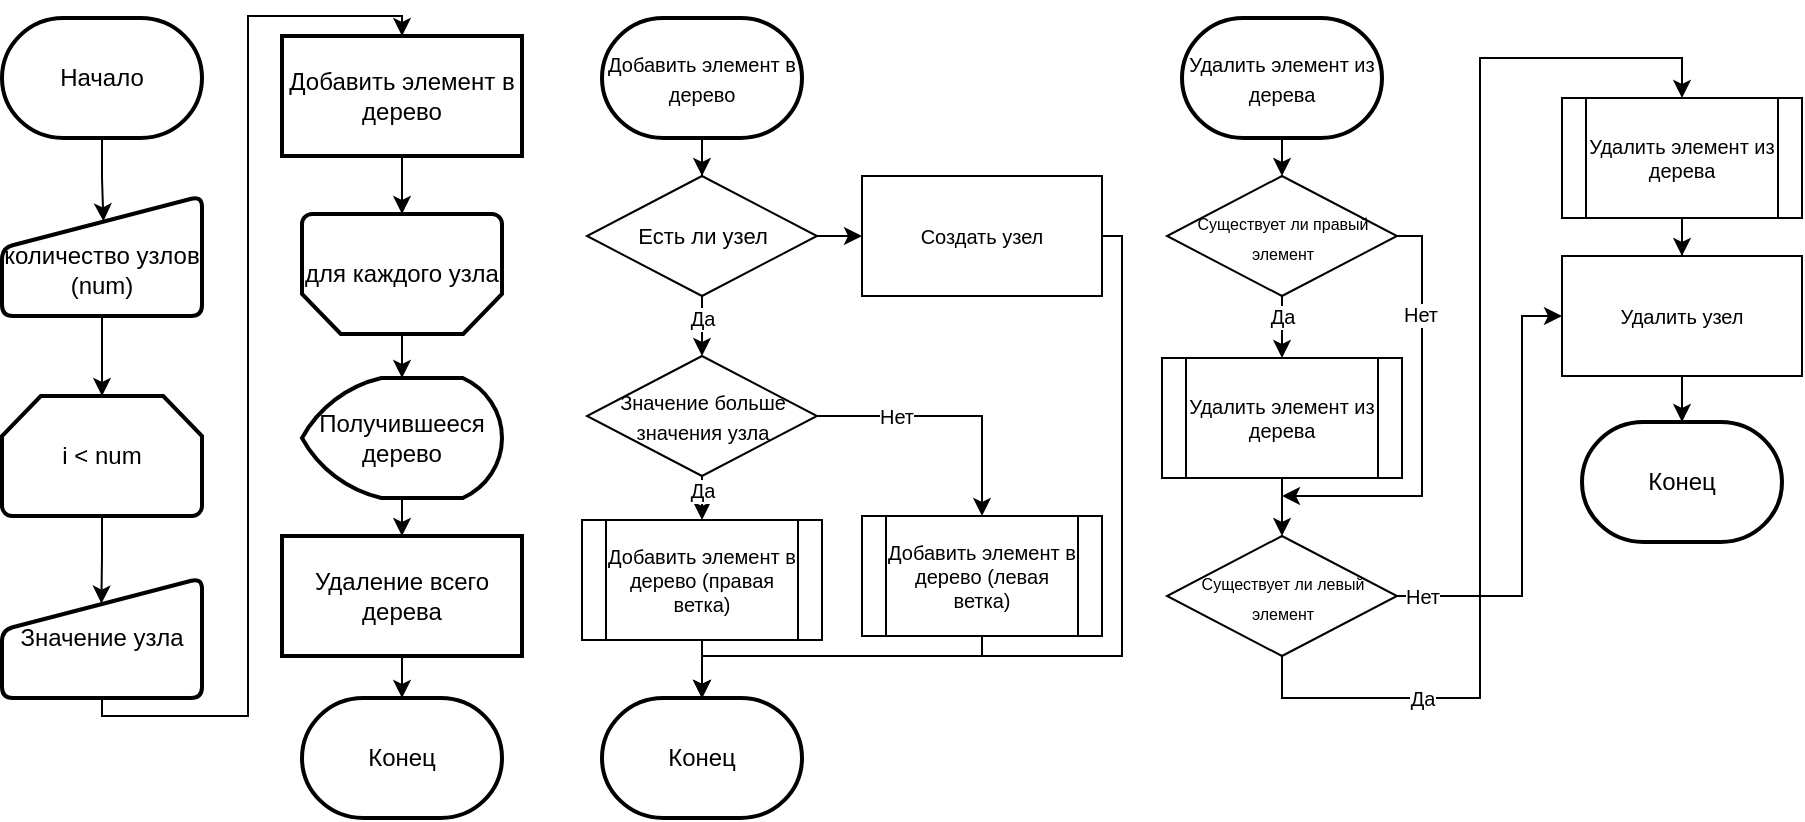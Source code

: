 <mxfile version="16.5.1" type="device" pages="2"><diagram name="2_1.1" id="AGk9PsbKG4yfcmLNKomX"><mxGraphModel dx="1755" dy="1107" grid="1" gridSize="10" guides="1" tooltips="1" connect="1" arrows="1" fold="1" page="1" pageScale="1" pageWidth="827" pageHeight="583" math="0" shadow="0"><root><mxCell id="_mP06q21zTchJCsDbkNZ-0"/><mxCell id="_mP06q21zTchJCsDbkNZ-1" parent="_mP06q21zTchJCsDbkNZ-0"/><mxCell id="_mP06q21zTchJCsDbkNZ-3" value="Начало" style="strokeWidth=2;html=1;shape=mxgraph.flowchart.terminator;whiteSpace=wrap;" parent="_mP06q21zTchJCsDbkNZ-1" vertex="1"><mxGeometry x="10" y="11" width="100" height="60" as="geometry"/></mxCell><mxCell id="kWQ6_zqu6AqxRDms9JBk-34" style="edgeStyle=orthogonalEdgeStyle;rounded=0;orthogonalLoop=1;jettySize=auto;html=1;strokeWidth=1;exitX=0.5;exitY=1;exitDx=0;exitDy=0;exitPerimeter=0;entryX=0.507;entryY=0.211;entryDx=0;entryDy=0;entryPerimeter=0;" parent="_mP06q21zTchJCsDbkNZ-1" source="_mP06q21zTchJCsDbkNZ-3" target="x7VUAeS50ySYtkC6R8WO-0" edge="1"><mxGeometry relative="1" as="geometry"><mxPoint x="60" y="149.0" as="sourcePoint"/><mxPoint x="59" y="182" as="targetPoint"/></mxGeometry></mxCell><mxCell id="kWQ6_zqu6AqxRDms9JBk-35" style="edgeStyle=orthogonalEdgeStyle;rounded=0;orthogonalLoop=1;jettySize=auto;html=1;entryX=0.5;entryY=0;entryDx=0;entryDy=0;entryPerimeter=0;strokeWidth=1;" parent="_mP06q21zTchJCsDbkNZ-1" source="x7VUAeS50ySYtkC6R8WO-0" target="kWQ6_zqu6AqxRDms9JBk-0" edge="1"><mxGeometry relative="1" as="geometry"/></mxCell><mxCell id="x7VUAeS50ySYtkC6R8WO-0" value="&lt;br&gt;количество узлов (num)" style="html=1;strokeWidth=2;shape=manualInput;whiteSpace=wrap;rounded=1;size=26;arcSize=11;" parent="_mP06q21zTchJCsDbkNZ-1" vertex="1"><mxGeometry x="10" y="100" width="100" height="60" as="geometry"/></mxCell><mxCell id="q8JCa7H5dC9sdMST4Gd3-3" style="edgeStyle=orthogonalEdgeStyle;rounded=0;orthogonalLoop=1;jettySize=auto;html=1;entryX=0.497;entryY=0.213;entryDx=0;entryDy=0;entryPerimeter=0;" parent="_mP06q21zTchJCsDbkNZ-1" source="kWQ6_zqu6AqxRDms9JBk-0" target="kWQ6_zqu6AqxRDms9JBk-1" edge="1"><mxGeometry relative="1" as="geometry"/></mxCell><mxCell id="kWQ6_zqu6AqxRDms9JBk-0" value="i &amp;lt; num" style="strokeWidth=2;html=1;shape=mxgraph.flowchart.loop_limit;whiteSpace=wrap;" parent="_mP06q21zTchJCsDbkNZ-1" vertex="1"><mxGeometry x="10" y="200" width="100" height="60" as="geometry"/></mxCell><mxCell id="q8JCa7H5dC9sdMST4Gd3-4" style="edgeStyle=orthogonalEdgeStyle;rounded=0;orthogonalLoop=1;jettySize=auto;html=1;entryX=0.5;entryY=0;entryDx=0;entryDy=0;" parent="_mP06q21zTchJCsDbkNZ-1" source="kWQ6_zqu6AqxRDms9JBk-1" target="q8JCa7H5dC9sdMST4Gd3-1" edge="1"><mxGeometry relative="1" as="geometry"><Array as="points"><mxPoint x="60" y="360"/><mxPoint x="133" y="360"/><mxPoint x="133" y="10"/><mxPoint x="210" y="10"/></Array></mxGeometry></mxCell><mxCell id="kWQ6_zqu6AqxRDms9JBk-1" value="Значение узла" style="html=1;strokeWidth=2;shape=manualInput;whiteSpace=wrap;rounded=1;size=26;arcSize=11;" parent="_mP06q21zTchJCsDbkNZ-1" vertex="1"><mxGeometry x="10" y="291" width="100" height="60" as="geometry"/></mxCell><mxCell id="q8JCa7H5dC9sdMST4Gd3-6" style="edgeStyle=orthogonalEdgeStyle;rounded=0;orthogonalLoop=1;jettySize=auto;html=1;" parent="_mP06q21zTchJCsDbkNZ-1" source="m7eqk_oekFuUnLVWJfVQ-0" target="q8JCa7H5dC9sdMST4Gd3-5" edge="1"><mxGeometry relative="1" as="geometry"/></mxCell><mxCell id="m7eqk_oekFuUnLVWJfVQ-0" value="для каждого узла" style="strokeWidth=2;html=1;shape=mxgraph.flowchart.loop_limit;whiteSpace=wrap;direction=west;" parent="_mP06q21zTchJCsDbkNZ-1" vertex="1"><mxGeometry x="160" y="109" width="100" height="60" as="geometry"/></mxCell><mxCell id="m7eqk_oekFuUnLVWJfVQ-12" style="edgeStyle=orthogonalEdgeStyle;rounded=0;orthogonalLoop=1;jettySize=auto;html=1;entryX=0.5;entryY=1;entryDx=0;entryDy=0;entryPerimeter=0;" parent="_mP06q21zTchJCsDbkNZ-1" source="q8JCa7H5dC9sdMST4Gd3-1" target="m7eqk_oekFuUnLVWJfVQ-0" edge="1"><mxGeometry relative="1" as="geometry"><mxPoint x="210" y="169" as="sourcePoint"/></mxGeometry></mxCell><mxCell id="iL8_0BQP-dy-cd7QoR6_-12" value="Конец" style="strokeWidth=2;html=1;shape=mxgraph.flowchart.terminator;whiteSpace=wrap;" parent="_mP06q21zTchJCsDbkNZ-1" vertex="1"><mxGeometry x="160" y="351" width="100" height="60" as="geometry"/></mxCell><mxCell id="T3jm5NjnZ668B_7HQwAX-24" style="edgeStyle=orthogonalEdgeStyle;rounded=0;orthogonalLoop=1;jettySize=auto;html=1;entryX=0.5;entryY=0;entryDx=0;entryDy=0;entryPerimeter=0;fontSize=10;" parent="_mP06q21zTchJCsDbkNZ-1" source="q8JCa7H5dC9sdMST4Gd3-0" target="iL8_0BQP-dy-cd7QoR6_-12" edge="1"><mxGeometry relative="1" as="geometry"/></mxCell><mxCell id="q8JCa7H5dC9sdMST4Gd3-0" value="Удаление всего дерева" style="rounded=0;whiteSpace=wrap;html=1;strokeWidth=2;" parent="_mP06q21zTchJCsDbkNZ-1" vertex="1"><mxGeometry x="150" y="270" width="120" height="60" as="geometry"/></mxCell><mxCell id="q8JCa7H5dC9sdMST4Gd3-1" value="Добавить элемент в дерево" style="rounded=0;whiteSpace=wrap;html=1;strokeWidth=2;" parent="_mP06q21zTchJCsDbkNZ-1" vertex="1"><mxGeometry x="150" y="20" width="120" height="60" as="geometry"/></mxCell><mxCell id="q8JCa7H5dC9sdMST4Gd3-7" style="edgeStyle=orthogonalEdgeStyle;rounded=0;orthogonalLoop=1;jettySize=auto;html=1;" parent="_mP06q21zTchJCsDbkNZ-1" source="q8JCa7H5dC9sdMST4Gd3-5" target="q8JCa7H5dC9sdMST4Gd3-0" edge="1"><mxGeometry relative="1" as="geometry"/></mxCell><mxCell id="q8JCa7H5dC9sdMST4Gd3-5" value="Получившееся дерево" style="strokeWidth=2;html=1;shape=mxgraph.flowchart.display;whiteSpace=wrap;" parent="_mP06q21zTchJCsDbkNZ-1" vertex="1"><mxGeometry x="160" y="191" width="100" height="60" as="geometry"/></mxCell><mxCell id="T3jm5NjnZ668B_7HQwAX-3" style="edgeStyle=orthogonalEdgeStyle;rounded=0;orthogonalLoop=1;jettySize=auto;html=1;entryX=0.5;entryY=0;entryDx=0;entryDy=0;fontSize=11;" parent="_mP06q21zTchJCsDbkNZ-1" source="T3jm5NjnZ668B_7HQwAX-0" target="T3jm5NjnZ668B_7HQwAX-2" edge="1"><mxGeometry relative="1" as="geometry"/></mxCell><mxCell id="T3jm5NjnZ668B_7HQwAX-0" value="&lt;span style=&quot;font-size: 10px&quot;&gt;Добавить элемент в дерево&lt;/span&gt;" style="strokeWidth=2;html=1;shape=mxgraph.flowchart.terminator;whiteSpace=wrap;" parent="_mP06q21zTchJCsDbkNZ-1" vertex="1"><mxGeometry x="310" y="11" width="100" height="60" as="geometry"/></mxCell><mxCell id="T3jm5NjnZ668B_7HQwAX-1" value="Конец" style="strokeWidth=2;html=1;shape=mxgraph.flowchart.terminator;whiteSpace=wrap;" parent="_mP06q21zTchJCsDbkNZ-1" vertex="1"><mxGeometry x="310" y="351" width="100" height="60" as="geometry"/></mxCell><mxCell id="T3jm5NjnZ668B_7HQwAX-5" style="edgeStyle=orthogonalEdgeStyle;rounded=0;orthogonalLoop=1;jettySize=auto;html=1;entryX=0.5;entryY=0;entryDx=0;entryDy=0;fontSize=10;" parent="_mP06q21zTchJCsDbkNZ-1" source="T3jm5NjnZ668B_7HQwAX-2" target="T3jm5NjnZ668B_7HQwAX-4" edge="1"><mxGeometry relative="1" as="geometry"/></mxCell><mxCell id="T3jm5NjnZ668B_7HQwAX-6" value="Да" style="edgeLabel;html=1;align=center;verticalAlign=middle;resizable=0;points=[];fontSize=10;" parent="T3jm5NjnZ668B_7HQwAX-5" vertex="1" connectable="0"><mxGeometry x="0.576" relative="1" as="geometry"><mxPoint y="-9" as="offset"/></mxGeometry></mxCell><mxCell id="T3jm5NjnZ668B_7HQwAX-22" style="edgeStyle=orthogonalEdgeStyle;rounded=0;orthogonalLoop=1;jettySize=auto;html=1;entryX=0;entryY=0.5;entryDx=0;entryDy=0;fontSize=10;" parent="_mP06q21zTchJCsDbkNZ-1" source="T3jm5NjnZ668B_7HQwAX-2" target="T3jm5NjnZ668B_7HQwAX-21" edge="1"><mxGeometry relative="1" as="geometry"/></mxCell><mxCell id="T3jm5NjnZ668B_7HQwAX-2" value="&lt;font style=&quot;font-size: 11px&quot;&gt;Есть ли узел&lt;/font&gt;" style="rhombus;whiteSpace=wrap;html=1;" parent="_mP06q21zTchJCsDbkNZ-1" vertex="1"><mxGeometry x="302.5" y="90" width="115" height="60" as="geometry"/></mxCell><mxCell id="T3jm5NjnZ668B_7HQwAX-14" style="edgeStyle=orthogonalEdgeStyle;rounded=0;orthogonalLoop=1;jettySize=auto;html=1;entryX=0.5;entryY=0;entryDx=0;entryDy=0;fontSize=10;" parent="_mP06q21zTchJCsDbkNZ-1" source="T3jm5NjnZ668B_7HQwAX-4" target="T3jm5NjnZ668B_7HQwAX-13" edge="1"><mxGeometry relative="1" as="geometry"/></mxCell><mxCell id="T3jm5NjnZ668B_7HQwAX-16" value="Нет" style="edgeLabel;html=1;align=center;verticalAlign=middle;resizable=0;points=[];fontSize=10;" parent="T3jm5NjnZ668B_7HQwAX-14" vertex="1" connectable="0"><mxGeometry x="-0.414" relative="1" as="geometry"><mxPoint as="offset"/></mxGeometry></mxCell><mxCell id="T3jm5NjnZ668B_7HQwAX-17" style="edgeStyle=orthogonalEdgeStyle;rounded=0;orthogonalLoop=1;jettySize=auto;html=1;entryX=0.5;entryY=0;entryDx=0;entryDy=0;fontSize=10;" parent="_mP06q21zTchJCsDbkNZ-1" source="T3jm5NjnZ668B_7HQwAX-4" target="T3jm5NjnZ668B_7HQwAX-7" edge="1"><mxGeometry relative="1" as="geometry"/></mxCell><mxCell id="T3jm5NjnZ668B_7HQwAX-18" value="Да" style="edgeLabel;html=1;align=center;verticalAlign=middle;resizable=0;points=[];fontSize=10;" parent="T3jm5NjnZ668B_7HQwAX-17" vertex="1" connectable="0"><mxGeometry x="0.48" relative="1" as="geometry"><mxPoint as="offset"/></mxGeometry></mxCell><mxCell id="T3jm5NjnZ668B_7HQwAX-4" value="&lt;font style=&quot;font-size: 10px&quot;&gt;Значение больше значения узла&lt;/font&gt;" style="rhombus;whiteSpace=wrap;html=1;" parent="_mP06q21zTchJCsDbkNZ-1" vertex="1"><mxGeometry x="302.5" y="180" width="115" height="60" as="geometry"/></mxCell><mxCell id="T3jm5NjnZ668B_7HQwAX-19" style="edgeStyle=orthogonalEdgeStyle;rounded=0;orthogonalLoop=1;jettySize=auto;html=1;entryX=0.5;entryY=0;entryDx=0;entryDy=0;entryPerimeter=0;fontSize=10;" parent="_mP06q21zTchJCsDbkNZ-1" source="T3jm5NjnZ668B_7HQwAX-7" target="T3jm5NjnZ668B_7HQwAX-1" edge="1"><mxGeometry relative="1" as="geometry"/></mxCell><mxCell id="T3jm5NjnZ668B_7HQwAX-7" value="Добавить элемент в дерево (правая ветка)" style="shape=process;whiteSpace=wrap;html=1;backgroundOutline=1;fontSize=10;" parent="_mP06q21zTchJCsDbkNZ-1" vertex="1"><mxGeometry x="300" y="262" width="120" height="60" as="geometry"/></mxCell><mxCell id="T3jm5NjnZ668B_7HQwAX-20" style="edgeStyle=orthogonalEdgeStyle;rounded=0;orthogonalLoop=1;jettySize=auto;html=1;fontSize=10;" parent="_mP06q21zTchJCsDbkNZ-1" source="T3jm5NjnZ668B_7HQwAX-13" target="T3jm5NjnZ668B_7HQwAX-1" edge="1"><mxGeometry relative="1" as="geometry"><Array as="points"><mxPoint x="500" y="330"/><mxPoint x="360" y="330"/></Array></mxGeometry></mxCell><mxCell id="T3jm5NjnZ668B_7HQwAX-13" value="Добавить элемент в дерево (левая ветка)" style="shape=process;whiteSpace=wrap;html=1;backgroundOutline=1;fontSize=10;" parent="_mP06q21zTchJCsDbkNZ-1" vertex="1"><mxGeometry x="440" y="260" width="120" height="60" as="geometry"/></mxCell><mxCell id="T3jm5NjnZ668B_7HQwAX-23" style="edgeStyle=orthogonalEdgeStyle;rounded=0;orthogonalLoop=1;jettySize=auto;html=1;fontSize=10;entryX=0.5;entryY=0;entryDx=0;entryDy=0;entryPerimeter=0;" parent="_mP06q21zTchJCsDbkNZ-1" source="T3jm5NjnZ668B_7HQwAX-21" target="T3jm5NjnZ668B_7HQwAX-1" edge="1"><mxGeometry relative="1" as="geometry"><mxPoint x="590" y="360" as="targetPoint"/><Array as="points"><mxPoint x="570" y="120"/><mxPoint x="570" y="330"/><mxPoint x="360" y="330"/></Array></mxGeometry></mxCell><mxCell id="T3jm5NjnZ668B_7HQwAX-21" value="&lt;font style=&quot;font-size: 10px&quot;&gt;Создать узел&lt;/font&gt;" style="rounded=0;whiteSpace=wrap;html=1;strokeWidth=1;" parent="_mP06q21zTchJCsDbkNZ-1" vertex="1"><mxGeometry x="440" y="90" width="120" height="60" as="geometry"/></mxCell><mxCell id="P0DOQEKNa5vKKoa9UTZJ-0" value="&lt;span style=&quot;font-size: 10px&quot;&gt;Удалить элемент из дерева&lt;/span&gt;" style="strokeWidth=2;html=1;shape=mxgraph.flowchart.terminator;whiteSpace=wrap;" vertex="1" parent="_mP06q21zTchJCsDbkNZ-1"><mxGeometry x="600" y="11" width="100" height="60" as="geometry"/></mxCell><mxCell id="P0DOQEKNa5vKKoa9UTZJ-1" value="Конец" style="strokeWidth=2;html=1;shape=mxgraph.flowchart.terminator;whiteSpace=wrap;" vertex="1" parent="_mP06q21zTchJCsDbkNZ-1"><mxGeometry x="800" y="213" width="100" height="60" as="geometry"/></mxCell><mxCell id="P0DOQEKNa5vKKoa9UTZJ-2" style="edgeStyle=orthogonalEdgeStyle;rounded=0;orthogonalLoop=1;jettySize=auto;html=1;entryX=0.5;entryY=0;entryDx=0;entryDy=0;fontSize=10;exitX=0.5;exitY=1;exitDx=0;exitDy=0;exitPerimeter=0;" edge="1" parent="_mP06q21zTchJCsDbkNZ-1" source="P0DOQEKNa5vKKoa9UTZJ-0" target="P0DOQEKNa5vKKoa9UTZJ-7"><mxGeometry relative="1" as="geometry"><mxPoint x="650" y="150" as="sourcePoint"/></mxGeometry></mxCell><mxCell id="P0DOQEKNa5vKKoa9UTZJ-3" style="edgeStyle=orthogonalEdgeStyle;rounded=0;orthogonalLoop=1;jettySize=auto;html=1;entryX=0.5;entryY=0;entryDx=0;entryDy=0;fontSize=10;" edge="1" parent="_mP06q21zTchJCsDbkNZ-1" source="P0DOQEKNa5vKKoa9UTZJ-7" target="P0DOQEKNa5vKKoa9UTZJ-9"><mxGeometry relative="1" as="geometry"/></mxCell><mxCell id="P0DOQEKNa5vKKoa9UTZJ-4" value="Да" style="edgeLabel;html=1;align=center;verticalAlign=middle;resizable=0;points=[];fontSize=10;" vertex="1" connectable="0" parent="P0DOQEKNa5vKKoa9UTZJ-3"><mxGeometry x="0.48" relative="1" as="geometry"><mxPoint y="-9" as="offset"/></mxGeometry></mxCell><mxCell id="P0DOQEKNa5vKKoa9UTZJ-5" style="edgeStyle=orthogonalEdgeStyle;rounded=0;orthogonalLoop=1;jettySize=auto;html=1;fontSize=10;" edge="1" parent="_mP06q21zTchJCsDbkNZ-1" source="P0DOQEKNa5vKKoa9UTZJ-7"><mxGeometry relative="1" as="geometry"><mxPoint x="650" y="250" as="targetPoint"/><Array as="points"><mxPoint x="720" y="120"/><mxPoint x="720" y="250"/></Array></mxGeometry></mxCell><mxCell id="P0DOQEKNa5vKKoa9UTZJ-6" value="Нет" style="edgeLabel;html=1;align=center;verticalAlign=middle;resizable=0;points=[];fontSize=10;" vertex="1" connectable="0" parent="P0DOQEKNa5vKKoa9UTZJ-5"><mxGeometry x="-0.545" y="-1" relative="1" as="geometry"><mxPoint y="3" as="offset"/></mxGeometry></mxCell><mxCell id="P0DOQEKNa5vKKoa9UTZJ-7" value="&lt;font style=&quot;font-size: 8px&quot;&gt;Существует ли правый элемент&lt;/font&gt;" style="rhombus;whiteSpace=wrap;html=1;" vertex="1" parent="_mP06q21zTchJCsDbkNZ-1"><mxGeometry x="592.5" y="90" width="115" height="60" as="geometry"/></mxCell><mxCell id="P0DOQEKNa5vKKoa9UTZJ-8" style="edgeStyle=orthogonalEdgeStyle;rounded=0;orthogonalLoop=1;jettySize=auto;html=1;entryX=0.5;entryY=0;entryDx=0;entryDy=0;fontSize=8;" edge="1" parent="_mP06q21zTchJCsDbkNZ-1" source="P0DOQEKNa5vKKoa9UTZJ-9" target="P0DOQEKNa5vKKoa9UTZJ-14"><mxGeometry relative="1" as="geometry"/></mxCell><mxCell id="P0DOQEKNa5vKKoa9UTZJ-9" value="Удалить элемент из дерева" style="shape=process;whiteSpace=wrap;html=1;backgroundOutline=1;fontSize=10;" vertex="1" parent="_mP06q21zTchJCsDbkNZ-1"><mxGeometry x="590" y="181" width="120" height="60" as="geometry"/></mxCell><mxCell id="P0DOQEKNa5vKKoa9UTZJ-10" style="edgeStyle=orthogonalEdgeStyle;rounded=0;orthogonalLoop=1;jettySize=auto;html=1;entryX=0.5;entryY=0;entryDx=0;entryDy=0;fontSize=10;" edge="1" parent="_mP06q21zTchJCsDbkNZ-1" source="P0DOQEKNa5vKKoa9UTZJ-14" target="P0DOQEKNa5vKKoa9UTZJ-16"><mxGeometry relative="1" as="geometry"><Array as="points"><mxPoint x="650" y="351"/><mxPoint x="749" y="351"/><mxPoint x="749" y="31"/><mxPoint x="850" y="31"/></Array></mxGeometry></mxCell><mxCell id="P0DOQEKNa5vKKoa9UTZJ-11" value="Да" style="edgeLabel;html=1;align=center;verticalAlign=middle;resizable=0;points=[];fontSize=10;" vertex="1" connectable="0" parent="P0DOQEKNa5vKKoa9UTZJ-10"><mxGeometry x="0.48" relative="1" as="geometry"><mxPoint x="-29" y="295" as="offset"/></mxGeometry></mxCell><mxCell id="P0DOQEKNa5vKKoa9UTZJ-12" style="edgeStyle=orthogonalEdgeStyle;rounded=0;orthogonalLoop=1;jettySize=auto;html=1;fontSize=10;entryX=0;entryY=0.5;entryDx=0;entryDy=0;" edge="1" parent="_mP06q21zTchJCsDbkNZ-1" source="P0DOQEKNa5vKKoa9UTZJ-14" target="P0DOQEKNa5vKKoa9UTZJ-18"><mxGeometry relative="1" as="geometry"><mxPoint x="650" y="430" as="targetPoint"/><Array as="points"><mxPoint x="770" y="300"/><mxPoint x="770" y="160"/></Array></mxGeometry></mxCell><mxCell id="P0DOQEKNa5vKKoa9UTZJ-13" value="Нет" style="edgeLabel;html=1;align=center;verticalAlign=middle;resizable=0;points=[];fontSize=10;" vertex="1" connectable="0" parent="P0DOQEKNa5vKKoa9UTZJ-12"><mxGeometry x="-0.545" y="-1" relative="1" as="geometry"><mxPoint x="-38" y="-1" as="offset"/></mxGeometry></mxCell><mxCell id="P0DOQEKNa5vKKoa9UTZJ-14" value="&lt;font style=&quot;font-size: 8px&quot;&gt;Существует ли левый элемент&lt;/font&gt;" style="rhombus;whiteSpace=wrap;html=1;" vertex="1" parent="_mP06q21zTchJCsDbkNZ-1"><mxGeometry x="592.5" y="270" width="115" height="60" as="geometry"/></mxCell><mxCell id="P0DOQEKNa5vKKoa9UTZJ-15" style="edgeStyle=orthogonalEdgeStyle;rounded=0;orthogonalLoop=1;jettySize=auto;html=1;entryX=0.5;entryY=0;entryDx=0;entryDy=0;fontSize=10;" edge="1" parent="_mP06q21zTchJCsDbkNZ-1" source="P0DOQEKNa5vKKoa9UTZJ-16" target="P0DOQEKNa5vKKoa9UTZJ-18"><mxGeometry relative="1" as="geometry"/></mxCell><mxCell id="P0DOQEKNa5vKKoa9UTZJ-16" value="Удалить элемент из дерева" style="shape=process;whiteSpace=wrap;html=1;backgroundOutline=1;fontSize=10;" vertex="1" parent="_mP06q21zTchJCsDbkNZ-1"><mxGeometry x="790" y="51" width="120" height="60" as="geometry"/></mxCell><mxCell id="P0DOQEKNa5vKKoa9UTZJ-17" style="edgeStyle=orthogonalEdgeStyle;rounded=0;orthogonalLoop=1;jettySize=auto;html=1;fontSize=10;" edge="1" parent="_mP06q21zTchJCsDbkNZ-1" source="P0DOQEKNa5vKKoa9UTZJ-18" target="P0DOQEKNa5vKKoa9UTZJ-1"><mxGeometry relative="1" as="geometry"/></mxCell><mxCell id="P0DOQEKNa5vKKoa9UTZJ-18" value="&lt;font style=&quot;font-size: 10px&quot;&gt;Удалить узел&lt;/font&gt;" style="rounded=0;whiteSpace=wrap;html=1;strokeWidth=1;" vertex="1" parent="_mP06q21zTchJCsDbkNZ-1"><mxGeometry x="790" y="130" width="120" height="60" as="geometry"/></mxCell></root></mxGraphModel></diagram><diagram id="R-1dWn3nACiDeGhD5iso" name="2_1.2"><mxGraphModel dx="965" dy="609" grid="1" gridSize="10" guides="1" tooltips="1" connect="1" arrows="1" fold="1" page="1" pageScale="1" pageWidth="827" pageHeight="583" math="0" shadow="0"><root><mxCell id="iTFmoc3nu2dW6jzfihDN-0"/><mxCell id="iTFmoc3nu2dW6jzfihDN-1" parent="iTFmoc3nu2dW6jzfihDN-0"/><mxCell id="GZcWCYZ36xS9ioH_BcTF-0" value="&lt;span style=&quot;font-size: 10px&quot;&gt;Удалить элемент из дерева&lt;/span&gt;" style="strokeWidth=2;html=1;shape=mxgraph.flowchart.terminator;whiteSpace=wrap;" vertex="1" parent="iTFmoc3nu2dW6jzfihDN-1"><mxGeometry x="40" y="20" width="100" height="60" as="geometry"/></mxCell><mxCell id="GZcWCYZ36xS9ioH_BcTF-1" value="Конец" style="strokeWidth=2;html=1;shape=mxgraph.flowchart.terminator;whiteSpace=wrap;" vertex="1" parent="iTFmoc3nu2dW6jzfihDN-1"><mxGeometry x="240" y="222" width="100" height="60" as="geometry"/></mxCell><mxCell id="GZcWCYZ36xS9ioH_BcTF-2" style="edgeStyle=orthogonalEdgeStyle;rounded=0;orthogonalLoop=1;jettySize=auto;html=1;entryX=0.5;entryY=0;entryDx=0;entryDy=0;fontSize=10;exitX=0.5;exitY=1;exitDx=0;exitDy=0;exitPerimeter=0;" edge="1" parent="iTFmoc3nu2dW6jzfihDN-1" source="GZcWCYZ36xS9ioH_BcTF-0" target="GZcWCYZ36xS9ioH_BcTF-7"><mxGeometry relative="1" as="geometry"><mxPoint x="90" y="159" as="sourcePoint"/></mxGeometry></mxCell><mxCell id="GZcWCYZ36xS9ioH_BcTF-3" style="edgeStyle=orthogonalEdgeStyle;rounded=0;orthogonalLoop=1;jettySize=auto;html=1;entryX=0.5;entryY=0;entryDx=0;entryDy=0;fontSize=10;" edge="1" parent="iTFmoc3nu2dW6jzfihDN-1" source="GZcWCYZ36xS9ioH_BcTF-7" target="GZcWCYZ36xS9ioH_BcTF-9"><mxGeometry relative="1" as="geometry"/></mxCell><mxCell id="GZcWCYZ36xS9ioH_BcTF-4" value="Да" style="edgeLabel;html=1;align=center;verticalAlign=middle;resizable=0;points=[];fontSize=10;" vertex="1" connectable="0" parent="GZcWCYZ36xS9ioH_BcTF-3"><mxGeometry x="0.48" relative="1" as="geometry"><mxPoint y="-9" as="offset"/></mxGeometry></mxCell><mxCell id="GZcWCYZ36xS9ioH_BcTF-5" style="edgeStyle=orthogonalEdgeStyle;rounded=0;orthogonalLoop=1;jettySize=auto;html=1;fontSize=10;" edge="1" parent="iTFmoc3nu2dW6jzfihDN-1" source="GZcWCYZ36xS9ioH_BcTF-7"><mxGeometry relative="1" as="geometry"><mxPoint x="90" y="259" as="targetPoint"/><Array as="points"><mxPoint x="160" y="129"/><mxPoint x="160" y="259"/></Array></mxGeometry></mxCell><mxCell id="GZcWCYZ36xS9ioH_BcTF-6" value="Нет" style="edgeLabel;html=1;align=center;verticalAlign=middle;resizable=0;points=[];fontSize=10;" vertex="1" connectable="0" parent="GZcWCYZ36xS9ioH_BcTF-5"><mxGeometry x="-0.545" y="-1" relative="1" as="geometry"><mxPoint y="3" as="offset"/></mxGeometry></mxCell><mxCell id="GZcWCYZ36xS9ioH_BcTF-7" value="&lt;font style=&quot;font-size: 8px&quot;&gt;Существует ли правый элемент&lt;/font&gt;" style="rhombus;whiteSpace=wrap;html=1;" vertex="1" parent="iTFmoc3nu2dW6jzfihDN-1"><mxGeometry x="32.5" y="99" width="115" height="60" as="geometry"/></mxCell><mxCell id="GZcWCYZ36xS9ioH_BcTF-8" style="edgeStyle=orthogonalEdgeStyle;rounded=0;orthogonalLoop=1;jettySize=auto;html=1;entryX=0.5;entryY=0;entryDx=0;entryDy=0;fontSize=8;" edge="1" parent="iTFmoc3nu2dW6jzfihDN-1" source="GZcWCYZ36xS9ioH_BcTF-9" target="GZcWCYZ36xS9ioH_BcTF-14"><mxGeometry relative="1" as="geometry"/></mxCell><mxCell id="GZcWCYZ36xS9ioH_BcTF-9" value="Удалить элемент из дерева" style="shape=process;whiteSpace=wrap;html=1;backgroundOutline=1;fontSize=10;" vertex="1" parent="iTFmoc3nu2dW6jzfihDN-1"><mxGeometry x="30" y="190" width="120" height="60" as="geometry"/></mxCell><mxCell id="GZcWCYZ36xS9ioH_BcTF-10" style="edgeStyle=orthogonalEdgeStyle;rounded=0;orthogonalLoop=1;jettySize=auto;html=1;entryX=0.5;entryY=0;entryDx=0;entryDy=0;fontSize=10;" edge="1" parent="iTFmoc3nu2dW6jzfihDN-1" source="GZcWCYZ36xS9ioH_BcTF-14" target="GZcWCYZ36xS9ioH_BcTF-16"><mxGeometry relative="1" as="geometry"><Array as="points"><mxPoint x="90" y="360"/><mxPoint x="189" y="360"/><mxPoint x="189" y="40"/><mxPoint x="290" y="40"/></Array></mxGeometry></mxCell><mxCell id="GZcWCYZ36xS9ioH_BcTF-11" value="Да" style="edgeLabel;html=1;align=center;verticalAlign=middle;resizable=0;points=[];fontSize=10;" vertex="1" connectable="0" parent="GZcWCYZ36xS9ioH_BcTF-10"><mxGeometry x="0.48" relative="1" as="geometry"><mxPoint x="-29" y="295" as="offset"/></mxGeometry></mxCell><mxCell id="GZcWCYZ36xS9ioH_BcTF-12" style="edgeStyle=orthogonalEdgeStyle;rounded=0;orthogonalLoop=1;jettySize=auto;html=1;fontSize=10;entryX=0;entryY=0.5;entryDx=0;entryDy=0;" edge="1" parent="iTFmoc3nu2dW6jzfihDN-1" source="GZcWCYZ36xS9ioH_BcTF-14" target="GZcWCYZ36xS9ioH_BcTF-18"><mxGeometry relative="1" as="geometry"><mxPoint x="90" y="439" as="targetPoint"/><Array as="points"><mxPoint x="210" y="309"/><mxPoint x="210" y="169"/></Array></mxGeometry></mxCell><mxCell id="GZcWCYZ36xS9ioH_BcTF-13" value="Нет" style="edgeLabel;html=1;align=center;verticalAlign=middle;resizable=0;points=[];fontSize=10;" vertex="1" connectable="0" parent="GZcWCYZ36xS9ioH_BcTF-12"><mxGeometry x="-0.545" y="-1" relative="1" as="geometry"><mxPoint x="-38" y="-1" as="offset"/></mxGeometry></mxCell><mxCell id="GZcWCYZ36xS9ioH_BcTF-14" value="&lt;font style=&quot;font-size: 8px&quot;&gt;Существует ли левый элемент&lt;/font&gt;" style="rhombus;whiteSpace=wrap;html=1;" vertex="1" parent="iTFmoc3nu2dW6jzfihDN-1"><mxGeometry x="32.5" y="279" width="115" height="60" as="geometry"/></mxCell><mxCell id="GZcWCYZ36xS9ioH_BcTF-15" style="edgeStyle=orthogonalEdgeStyle;rounded=0;orthogonalLoop=1;jettySize=auto;html=1;entryX=0.5;entryY=0;entryDx=0;entryDy=0;fontSize=10;" edge="1" parent="iTFmoc3nu2dW6jzfihDN-1" source="GZcWCYZ36xS9ioH_BcTF-16" target="GZcWCYZ36xS9ioH_BcTF-18"><mxGeometry relative="1" as="geometry"/></mxCell><mxCell id="GZcWCYZ36xS9ioH_BcTF-16" value="Удалить элемент из дерева" style="shape=process;whiteSpace=wrap;html=1;backgroundOutline=1;fontSize=10;" vertex="1" parent="iTFmoc3nu2dW6jzfihDN-1"><mxGeometry x="230" y="60" width="120" height="60" as="geometry"/></mxCell><mxCell id="GZcWCYZ36xS9ioH_BcTF-17" style="edgeStyle=orthogonalEdgeStyle;rounded=0;orthogonalLoop=1;jettySize=auto;html=1;fontSize=10;" edge="1" parent="iTFmoc3nu2dW6jzfihDN-1" source="GZcWCYZ36xS9ioH_BcTF-18" target="GZcWCYZ36xS9ioH_BcTF-1"><mxGeometry relative="1" as="geometry"/></mxCell><mxCell id="GZcWCYZ36xS9ioH_BcTF-18" value="&lt;font style=&quot;font-size: 10px&quot;&gt;Удалить узел&lt;/font&gt;" style="rounded=0;whiteSpace=wrap;html=1;strokeWidth=1;" vertex="1" parent="iTFmoc3nu2dW6jzfihDN-1"><mxGeometry x="230" y="139" width="120" height="60" as="geometry"/></mxCell></root></mxGraphModel></diagram></mxfile>